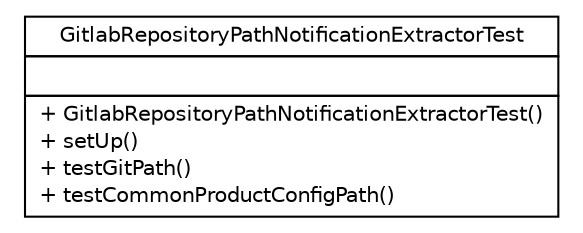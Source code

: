 #!/usr/local/bin/dot
#
# Class diagram 
# Generated by UMLGraph version R5_6-24-gf6e263 (http://www.umlgraph.org/)
#

digraph G {
	edge [fontname="Helvetica",fontsize=10,labelfontname="Helvetica",labelfontsize=10];
	node [fontname="Helvetica",fontsize=10,shape=plaintext];
	nodesep=0.25;
	ranksep=0.5;
	// cn.home1.cloud.config.server.monitor.GitlabRepositoryPathNotificationExtractorTest
	c0 [label=<<table title="cn.home1.cloud.config.server.monitor.GitlabRepositoryPathNotificationExtractorTest" border="0" cellborder="1" cellspacing="0" cellpadding="2" port="p" href="./GitlabRepositoryPathNotificationExtractorTest.html">
		<tr><td><table border="0" cellspacing="0" cellpadding="1">
<tr><td align="center" balign="center"> GitlabRepositoryPathNotificationExtractorTest </td></tr>
		</table></td></tr>
		<tr><td><table border="0" cellspacing="0" cellpadding="1">
<tr><td align="left" balign="left">  </td></tr>
		</table></td></tr>
		<tr><td><table border="0" cellspacing="0" cellpadding="1">
<tr><td align="left" balign="left"> + GitlabRepositoryPathNotificationExtractorTest() </td></tr>
<tr><td align="left" balign="left"> + setUp() </td></tr>
<tr><td align="left" balign="left"> + testGitPath() </td></tr>
<tr><td align="left" balign="left"> + testCommonProductConfigPath() </td></tr>
		</table></td></tr>
		</table>>, URL="./GitlabRepositoryPathNotificationExtractorTest.html", fontname="Helvetica", fontcolor="black", fontsize=10.0];
}

